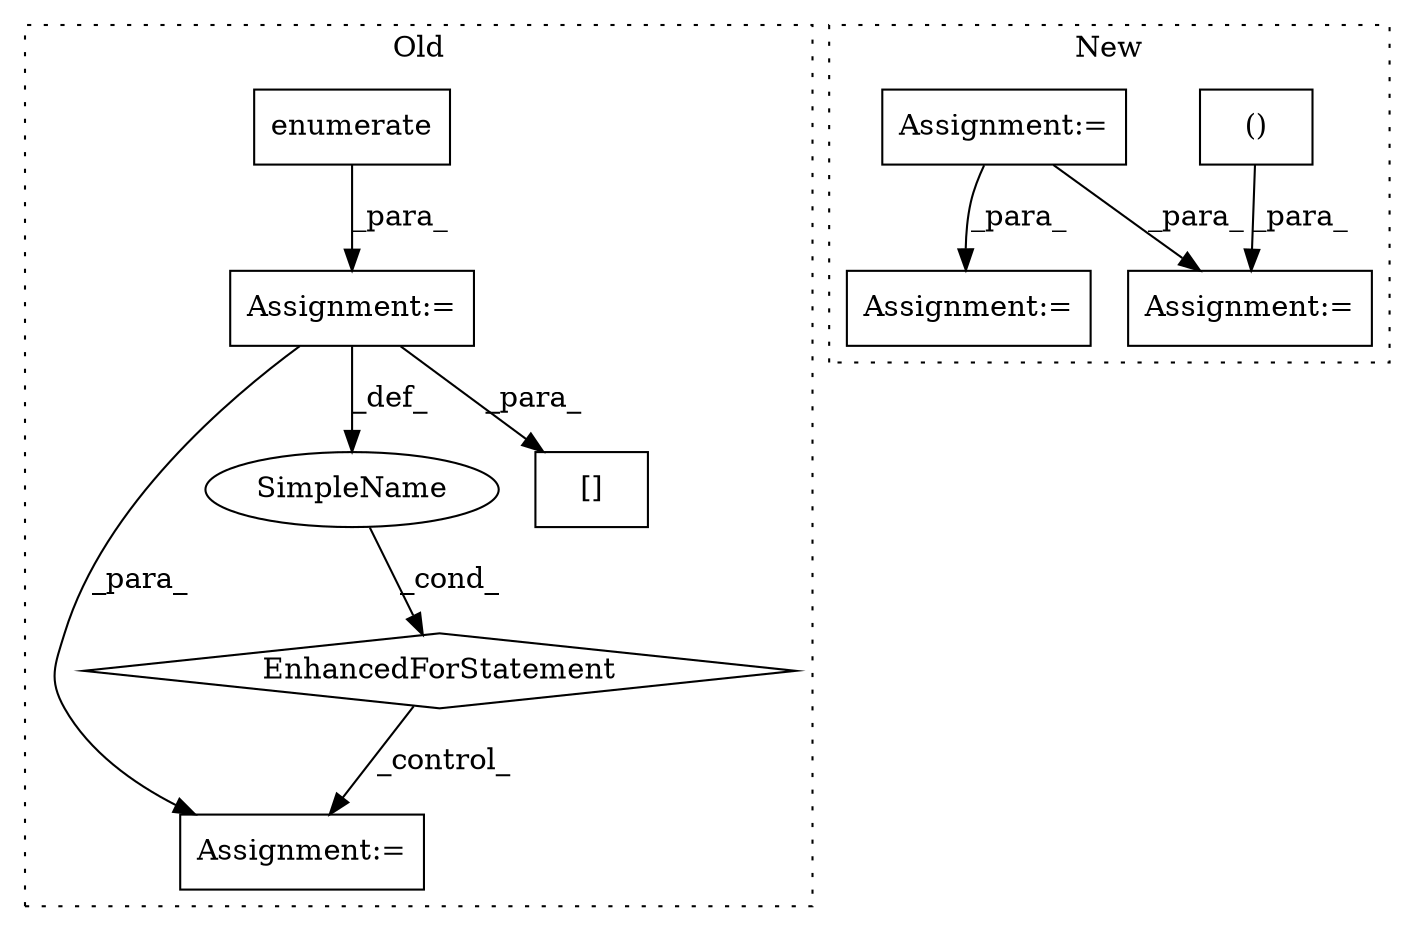 digraph G {
subgraph cluster0 {
1 [label="enumerate" a="32" s="3196,3232" l="10,1" shape="box"];
3 [label="Assignment:=" a="7" s="3116,3233" l="66,2" shape="box"];
4 [label="EnhancedForStatement" a="70" s="3116,3233" l="66,2" shape="diamond"];
5 [label="Assignment:=" a="7" s="3686" l="2" shape="box"];
6 [label="SimpleName" a="42" s="3186" l="7" shape="ellipse"];
7 [label="[]" a="2" s="3635,3684" l="16,2" shape="box"];
label = "Old";
style="dotted";
}
subgraph cluster1 {
2 [label="()" a="106" s="3493" l="15" shape="box"];
8 [label="Assignment:=" a="7" s="3712" l="2" shape="box"];
9 [label="Assignment:=" a="7" s="3282" l="1" shape="box"];
10 [label="Assignment:=" a="7" s="3384" l="1" shape="box"];
label = "New";
style="dotted";
}
1 -> 3 [label="_para_"];
2 -> 8 [label="_para_"];
3 -> 6 [label="_def_"];
3 -> 5 [label="_para_"];
3 -> 7 [label="_para_"];
4 -> 5 [label="_control_"];
6 -> 4 [label="_cond_"];
9 -> 10 [label="_para_"];
9 -> 8 [label="_para_"];
}